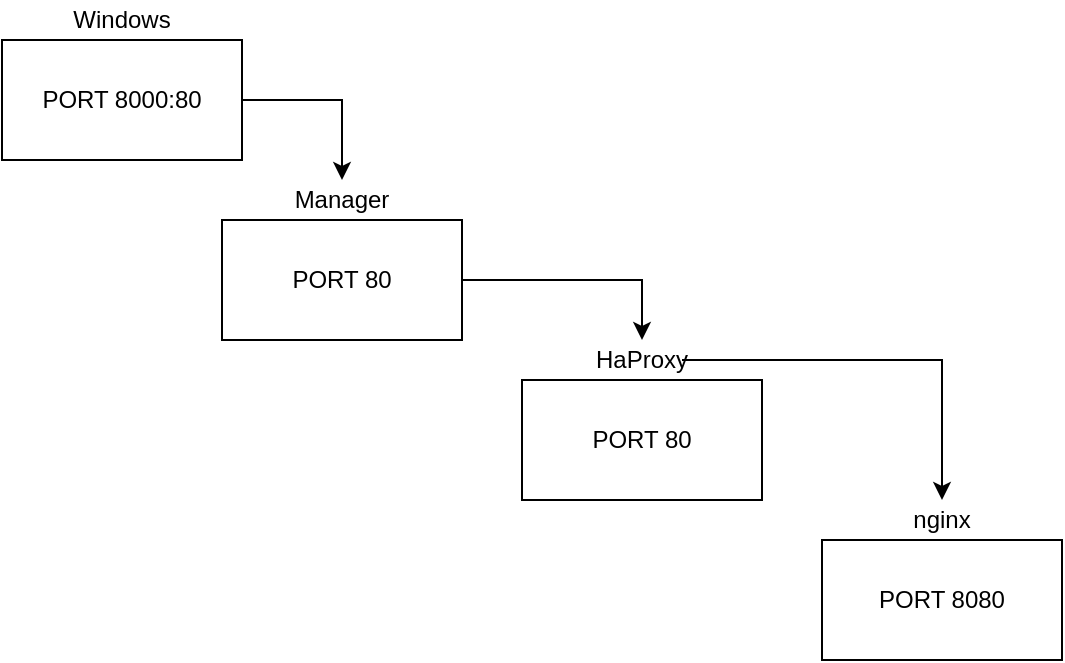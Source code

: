 <mxfile version="12.5.1" type="github"><diagram id="70XUIYpCfSpEQy3c7BAL" name="Page-1"><mxGraphModel dx="403" dy="703" grid="1" gridSize="10" guides="1" tooltips="1" connect="1" arrows="1" fold="1" page="1" pageScale="1" pageWidth="827" pageHeight="1169" math="0" shadow="0"><root><mxCell id="0"/><mxCell id="1" parent="0"/><mxCell id="CFEODF_c_ZsPcT2LpRnH-28" style="edgeStyle=orthogonalEdgeStyle;rounded=0;orthogonalLoop=1;jettySize=auto;html=1;" edge="1" parent="1" source="CFEODF_c_ZsPcT2LpRnH-8" target="CFEODF_c_ZsPcT2LpRnH-14"><mxGeometry relative="1" as="geometry"/></mxCell><mxCell id="CFEODF_c_ZsPcT2LpRnH-8" value="PORT 8000:80" style="rounded=0;whiteSpace=wrap;html=1;" vertex="1" parent="1"><mxGeometry x="100" y="180" width="120" height="60" as="geometry"/></mxCell><mxCell id="CFEODF_c_ZsPcT2LpRnH-10" value="Windows" style="text;html=1;strokeColor=none;fillColor=none;align=center;verticalAlign=middle;whiteSpace=wrap;rounded=0;" vertex="1" parent="1"><mxGeometry x="140" y="160" width="40" height="20" as="geometry"/></mxCell><mxCell id="CFEODF_c_ZsPcT2LpRnH-29" style="edgeStyle=orthogonalEdgeStyle;rounded=0;orthogonalLoop=1;jettySize=auto;html=1;entryX=0.5;entryY=0;entryDx=0;entryDy=0;" edge="1" parent="1" source="CFEODF_c_ZsPcT2LpRnH-13" target="CFEODF_c_ZsPcT2LpRnH-22"><mxGeometry relative="1" as="geometry"/></mxCell><mxCell id="CFEODF_c_ZsPcT2LpRnH-13" value="PORT 80" style="rounded=0;whiteSpace=wrap;html=1;" vertex="1" parent="1"><mxGeometry x="210" y="270" width="120" height="60" as="geometry"/></mxCell><mxCell id="CFEODF_c_ZsPcT2LpRnH-14" value="Manager" style="text;html=1;strokeColor=none;fillColor=none;align=center;verticalAlign=middle;whiteSpace=wrap;rounded=0;" vertex="1" parent="1"><mxGeometry x="250" y="250" width="40" height="20" as="geometry"/></mxCell><mxCell id="CFEODF_c_ZsPcT2LpRnH-21" value="PORT 80" style="rounded=0;whiteSpace=wrap;html=1;" vertex="1" parent="1"><mxGeometry x="360" y="350" width="120" height="60" as="geometry"/></mxCell><mxCell id="CFEODF_c_ZsPcT2LpRnH-30" style="edgeStyle=orthogonalEdgeStyle;rounded=0;orthogonalLoop=1;jettySize=auto;html=1;exitX=1;exitY=0.5;exitDx=0;exitDy=0;" edge="1" parent="1" source="CFEODF_c_ZsPcT2LpRnH-22" target="CFEODF_c_ZsPcT2LpRnH-25"><mxGeometry relative="1" as="geometry"/></mxCell><mxCell id="CFEODF_c_ZsPcT2LpRnH-22" value="HaProxy" style="text;html=1;strokeColor=none;fillColor=none;align=center;verticalAlign=middle;whiteSpace=wrap;rounded=0;" vertex="1" parent="1"><mxGeometry x="400" y="330" width="40" height="20" as="geometry"/></mxCell><mxCell id="CFEODF_c_ZsPcT2LpRnH-24" value="PORT 8080" style="rounded=0;whiteSpace=wrap;html=1;" vertex="1" parent="1"><mxGeometry x="510" y="430" width="120" height="60" as="geometry"/></mxCell><mxCell id="CFEODF_c_ZsPcT2LpRnH-25" value="nginx" style="text;html=1;strokeColor=none;fillColor=none;align=center;verticalAlign=middle;whiteSpace=wrap;rounded=0;" vertex="1" parent="1"><mxGeometry x="550" y="410" width="40" height="20" as="geometry"/></mxCell></root></mxGraphModel></diagram></mxfile>
